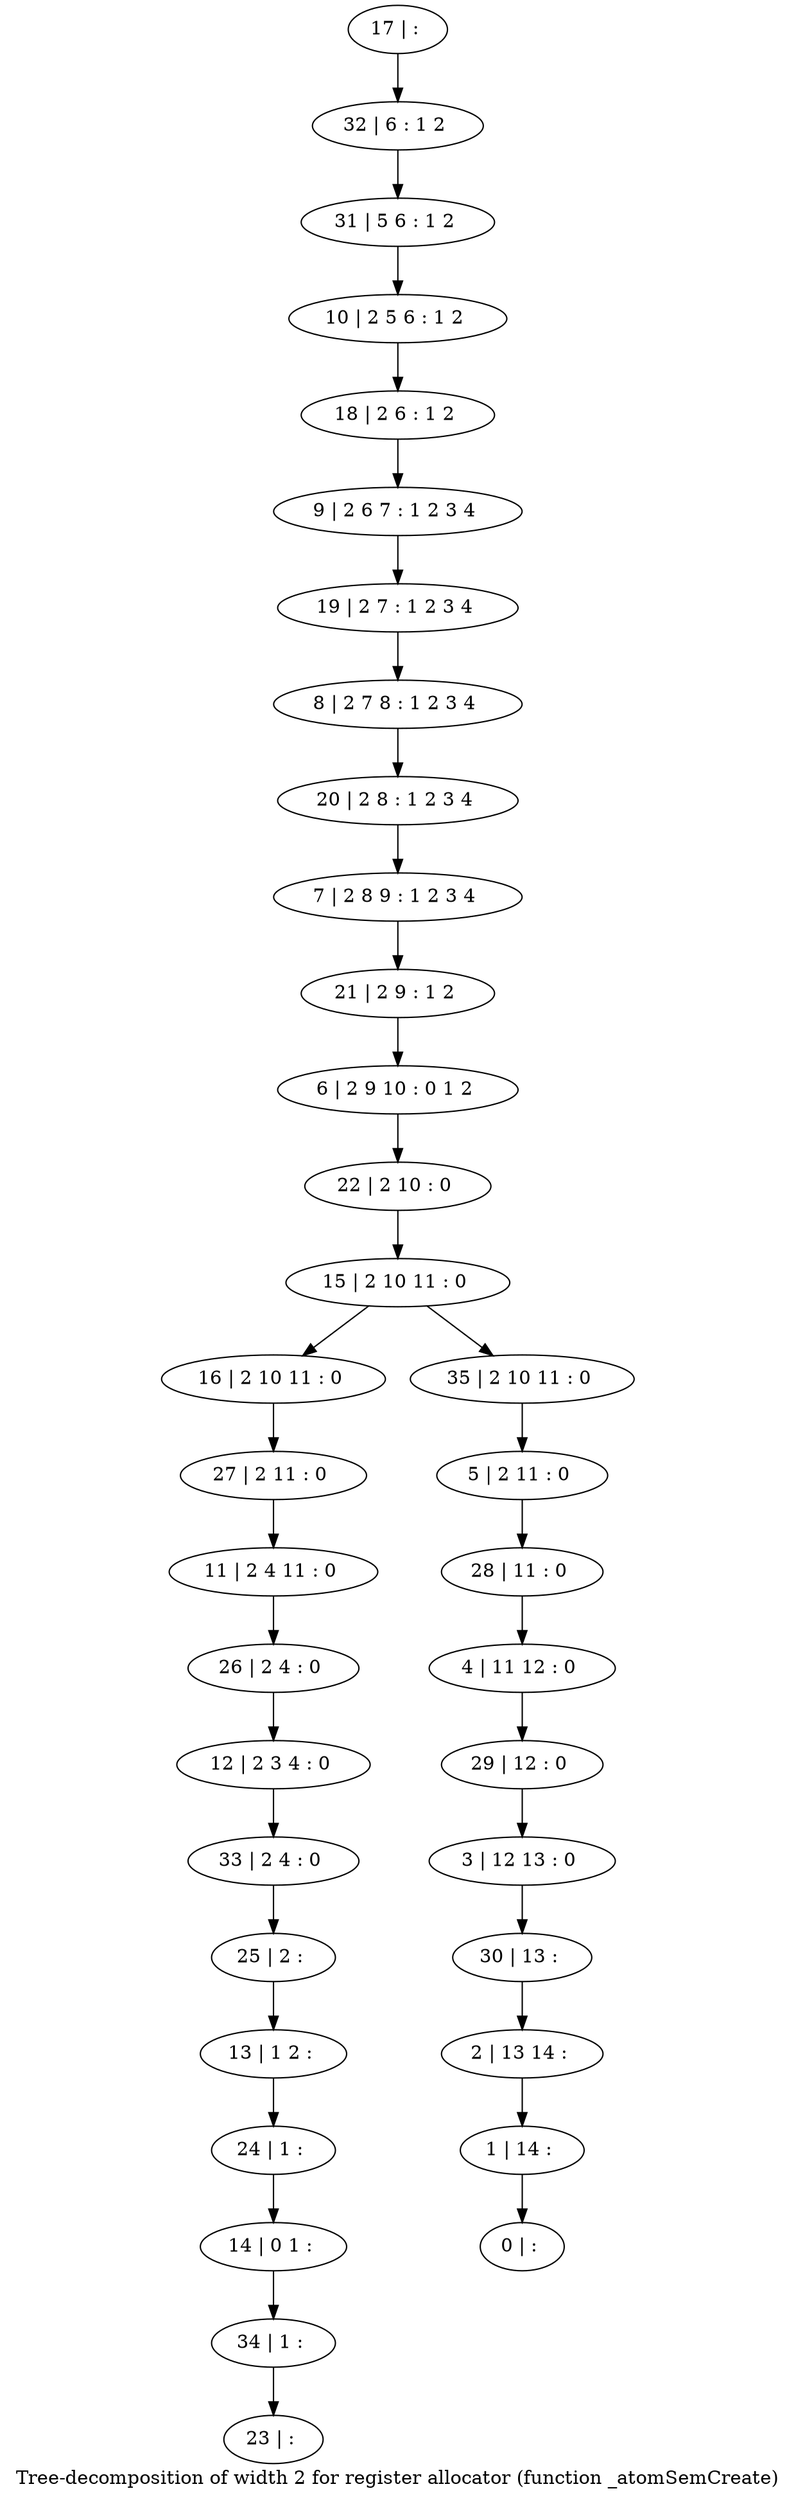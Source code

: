 digraph G {
graph [label="Tree-decomposition of width 2 for register allocator (function _atomSemCreate)"]
0[label="0 | : "];
1[label="1 | 14 : "];
2[label="2 | 13 14 : "];
3[label="3 | 12 13 : 0 "];
4[label="4 | 11 12 : 0 "];
5[label="5 | 2 11 : 0 "];
6[label="6 | 2 9 10 : 0 1 2 "];
7[label="7 | 2 8 9 : 1 2 3 4 "];
8[label="8 | 2 7 8 : 1 2 3 4 "];
9[label="9 | 2 6 7 : 1 2 3 4 "];
10[label="10 | 2 5 6 : 1 2 "];
11[label="11 | 2 4 11 : 0 "];
12[label="12 | 2 3 4 : 0 "];
13[label="13 | 1 2 : "];
14[label="14 | 0 1 : "];
15[label="15 | 2 10 11 : 0 "];
16[label="16 | 2 10 11 : 0 "];
17[label="17 | : "];
18[label="18 | 2 6 : 1 2 "];
19[label="19 | 2 7 : 1 2 3 4 "];
20[label="20 | 2 8 : 1 2 3 4 "];
21[label="21 | 2 9 : 1 2 "];
22[label="22 | 2 10 : 0 "];
23[label="23 | : "];
24[label="24 | 1 : "];
25[label="25 | 2 : "];
26[label="26 | 2 4 : 0 "];
27[label="27 | 2 11 : 0 "];
28[label="28 | 11 : 0 "];
29[label="29 | 12 : 0 "];
30[label="30 | 13 : "];
31[label="31 | 5 6 : 1 2 "];
32[label="32 | 6 : 1 2 "];
33[label="33 | 2 4 : 0 "];
34[label="34 | 1 : "];
35[label="35 | 2 10 11 : 0 "];
24->14 ;
13->24 ;
25->13 ;
26->12 ;
11->26 ;
27->11 ;
16->27 ;
33->25 ;
12->33 ;
34->23 ;
14->34 ;
17->32 ;
32->31 ;
31->10 ;
10->18 ;
18->9 ;
9->19 ;
19->8 ;
8->20 ;
20->7 ;
7->21 ;
21->6 ;
6->22 ;
22->15 ;
5->28 ;
28->4 ;
4->29 ;
29->3 ;
3->30 ;
30->2 ;
2->1 ;
1->0 ;
35->5 ;
15->16 ;
15->35 ;
}
